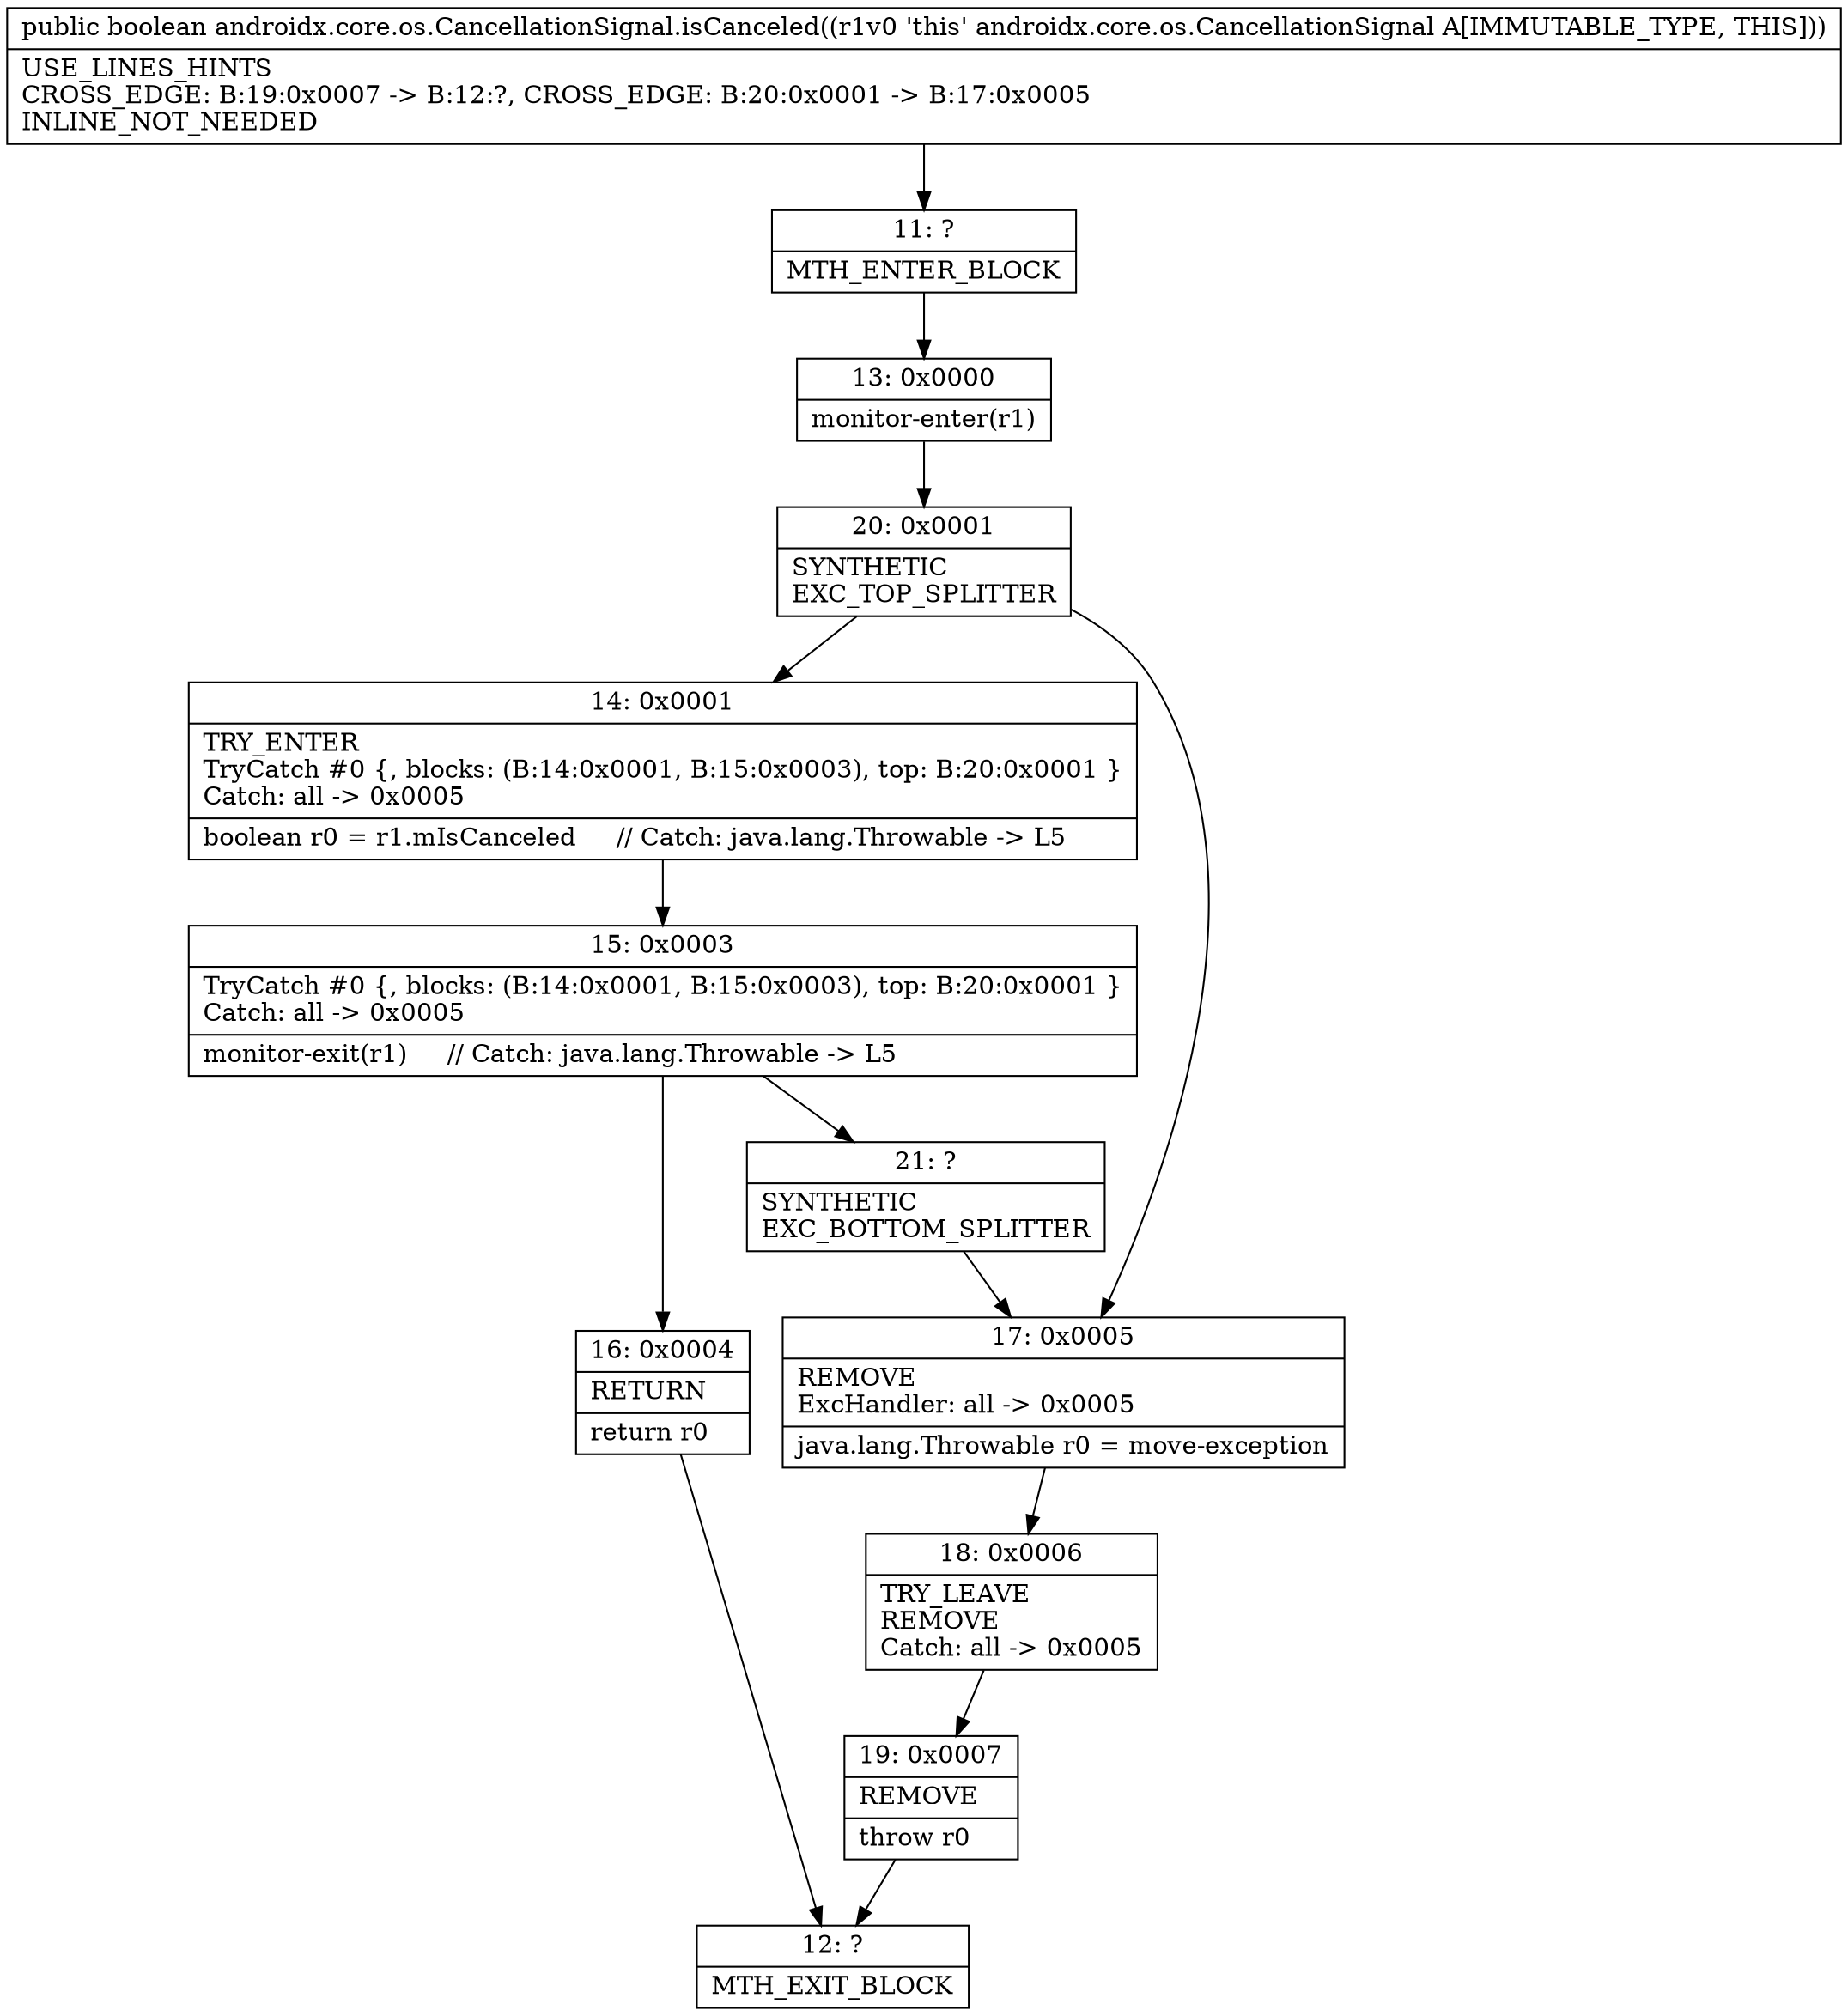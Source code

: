 digraph "CFG forandroidx.core.os.CancellationSignal.isCanceled()Z" {
Node_11 [shape=record,label="{11\:\ ?|MTH_ENTER_BLOCK\l}"];
Node_13 [shape=record,label="{13\:\ 0x0000|monitor\-enter(r1)\l}"];
Node_20 [shape=record,label="{20\:\ 0x0001|SYNTHETIC\lEXC_TOP_SPLITTER\l}"];
Node_14 [shape=record,label="{14\:\ 0x0001|TRY_ENTER\lTryCatch #0 \{, blocks: (B:14:0x0001, B:15:0x0003), top: B:20:0x0001 \}\lCatch: all \-\> 0x0005\l|boolean r0 = r1.mIsCanceled     \/\/ Catch: java.lang.Throwable \-\> L5\l}"];
Node_15 [shape=record,label="{15\:\ 0x0003|TryCatch #0 \{, blocks: (B:14:0x0001, B:15:0x0003), top: B:20:0x0001 \}\lCatch: all \-\> 0x0005\l|monitor\-exit(r1)     \/\/ Catch: java.lang.Throwable \-\> L5\l}"];
Node_16 [shape=record,label="{16\:\ 0x0004|RETURN\l|return r0\l}"];
Node_12 [shape=record,label="{12\:\ ?|MTH_EXIT_BLOCK\l}"];
Node_21 [shape=record,label="{21\:\ ?|SYNTHETIC\lEXC_BOTTOM_SPLITTER\l}"];
Node_17 [shape=record,label="{17\:\ 0x0005|REMOVE\lExcHandler: all \-\> 0x0005\l|java.lang.Throwable r0 = move\-exception\l}"];
Node_18 [shape=record,label="{18\:\ 0x0006|TRY_LEAVE\lREMOVE\lCatch: all \-\> 0x0005\l}"];
Node_19 [shape=record,label="{19\:\ 0x0007|REMOVE\l|throw r0\l}"];
MethodNode[shape=record,label="{public boolean androidx.core.os.CancellationSignal.isCanceled((r1v0 'this' androidx.core.os.CancellationSignal A[IMMUTABLE_TYPE, THIS]))  | USE_LINES_HINTS\lCROSS_EDGE: B:19:0x0007 \-\> B:12:?, CROSS_EDGE: B:20:0x0001 \-\> B:17:0x0005\lINLINE_NOT_NEEDED\l}"];
MethodNode -> Node_11;Node_11 -> Node_13;
Node_13 -> Node_20;
Node_20 -> Node_14;
Node_20 -> Node_17;
Node_14 -> Node_15;
Node_15 -> Node_16;
Node_15 -> Node_21;
Node_16 -> Node_12;
Node_21 -> Node_17;
Node_17 -> Node_18;
Node_18 -> Node_19;
Node_19 -> Node_12;
}

